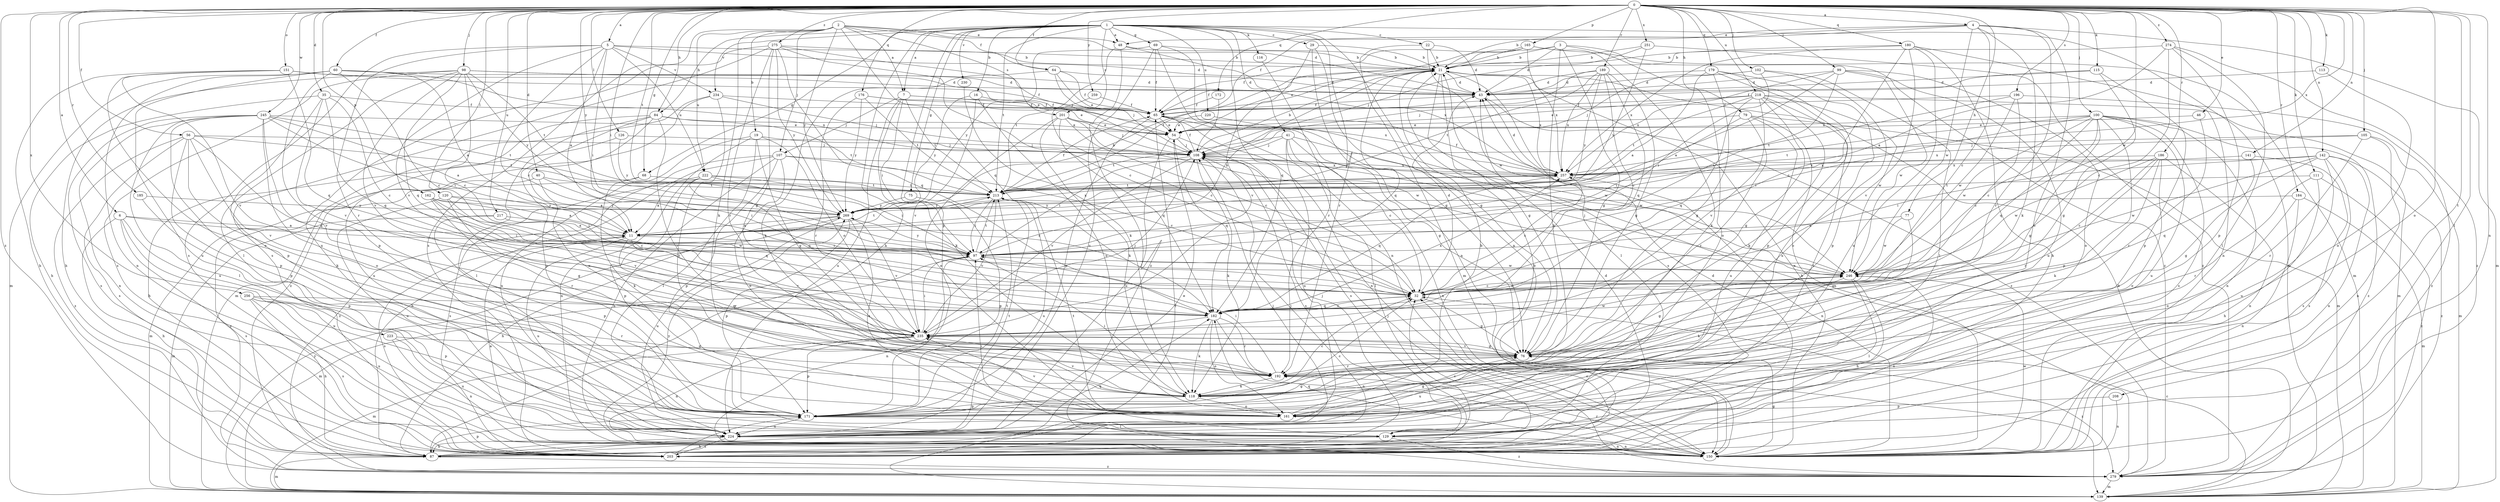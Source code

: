 strict digraph  {
0;
1;
2;
3;
4;
5;
6;
7;
11;
16;
19;
21;
22;
29;
32;
35;
40;
41;
43;
46;
48;
54;
56;
60;
64;
65;
68;
69;
75;
76;
77;
79;
84;
87;
97;
98;
99;
100;
102;
105;
107;
108;
111;
113;
115;
116;
118;
120;
126;
129;
139;
141;
142;
150;
151;
161;
162;
165;
171;
172;
176;
179;
180;
182;
184;
185;
186;
189;
192;
196;
201;
203;
208;
213;
217;
218;
220;
222;
223;
224;
230;
234;
235;
245;
246;
251;
256;
257;
259;
269;
274;
275;
279;
0 -> 4  [label=a];
0 -> 5  [label=a];
0 -> 6  [label=a];
0 -> 35  [label=d];
0 -> 40  [label=d];
0 -> 46  [label=e];
0 -> 56  [label=f];
0 -> 60  [label=f];
0 -> 64  [label=f];
0 -> 68  [label=g];
0 -> 77  [label=h];
0 -> 79  [label=h];
0 -> 84  [label=h];
0 -> 97  [label=i];
0 -> 98  [label=j];
0 -> 99  [label=j];
0 -> 100  [label=j];
0 -> 102  [label=j];
0 -> 105  [label=j];
0 -> 111  [label=k];
0 -> 113  [label=k];
0 -> 115  [label=k];
0 -> 120  [label=l];
0 -> 126  [label=l];
0 -> 129  [label=l];
0 -> 141  [label=n];
0 -> 142  [label=n];
0 -> 150  [label=n];
0 -> 151  [label=o];
0 -> 161  [label=o];
0 -> 162  [label=p];
0 -> 165  [label=p];
0 -> 172  [label=q];
0 -> 176  [label=q];
0 -> 179  [label=q];
0 -> 180  [label=q];
0 -> 184  [label=r];
0 -> 185  [label=r];
0 -> 186  [label=r];
0 -> 189  [label=r];
0 -> 196  [label=s];
0 -> 208  [label=t];
0 -> 213  [label=t];
0 -> 217  [label=u];
0 -> 218  [label=u];
0 -> 245  [label=w];
0 -> 246  [label=w];
0 -> 251  [label=x];
0 -> 256  [label=x];
0 -> 257  [label=x];
0 -> 259  [label=y];
0 -> 269  [label=y];
0 -> 274  [label=z];
0 -> 275  [label=z];
0 -> 279  [label=z];
1 -> 7  [label=a];
1 -> 16  [label=b];
1 -> 22  [label=c];
1 -> 29  [label=c];
1 -> 41  [label=d];
1 -> 48  [label=e];
1 -> 68  [label=g];
1 -> 69  [label=g];
1 -> 75  [label=g];
1 -> 84  [label=h];
1 -> 87  [label=h];
1 -> 116  [label=k];
1 -> 139  [label=m];
1 -> 150  [label=n];
1 -> 171  [label=p];
1 -> 182  [label=q];
1 -> 192  [label=r];
1 -> 201  [label=s];
1 -> 213  [label=t];
1 -> 220  [label=u];
1 -> 230  [label=v];
1 -> 234  [label=v];
2 -> 7  [label=a];
2 -> 19  [label=b];
2 -> 43  [label=d];
2 -> 48  [label=e];
2 -> 64  [label=f];
2 -> 107  [label=j];
2 -> 118  [label=k];
2 -> 182  [label=q];
2 -> 201  [label=s];
2 -> 203  [label=s];
2 -> 222  [label=u];
2 -> 269  [label=y];
3 -> 21  [label=b];
3 -> 43  [label=d];
3 -> 76  [label=g];
3 -> 118  [label=k];
3 -> 161  [label=o];
3 -> 213  [label=t];
3 -> 279  [label=z];
4 -> 21  [label=b];
4 -> 32  [label=c];
4 -> 48  [label=e];
4 -> 65  [label=f];
4 -> 118  [label=k];
4 -> 139  [label=m];
4 -> 161  [label=o];
4 -> 192  [label=r];
4 -> 246  [label=w];
5 -> 11  [label=a];
5 -> 21  [label=b];
5 -> 32  [label=c];
5 -> 43  [label=d];
5 -> 97  [label=i];
5 -> 192  [label=r];
5 -> 203  [label=s];
5 -> 222  [label=u];
5 -> 234  [label=v];
5 -> 235  [label=v];
6 -> 11  [label=a];
6 -> 87  [label=h];
6 -> 97  [label=i];
6 -> 203  [label=s];
6 -> 223  [label=u];
6 -> 224  [label=u];
7 -> 54  [label=e];
7 -> 65  [label=f];
7 -> 97  [label=i];
7 -> 107  [label=j];
7 -> 118  [label=k];
7 -> 213  [label=t];
7 -> 224  [label=u];
11 -> 97  [label=i];
11 -> 192  [label=r];
11 -> 203  [label=s];
11 -> 213  [label=t];
11 -> 224  [label=u];
11 -> 235  [label=v];
16 -> 65  [label=f];
16 -> 161  [label=o];
16 -> 235  [label=v];
16 -> 269  [label=y];
19 -> 76  [label=g];
19 -> 108  [label=j];
19 -> 129  [label=l];
19 -> 150  [label=n];
19 -> 224  [label=u];
19 -> 235  [label=o];
21 -> 43  [label=d];
21 -> 65  [label=f];
21 -> 76  [label=g];
21 -> 129  [label=l];
21 -> 150  [label=n];
21 -> 182  [label=q];
21 -> 203  [label=s];
21 -> 257  [label=x];
22 -> 21  [label=b];
22 -> 43  [label=d];
22 -> 139  [label=m];
22 -> 246  [label=w];
29 -> 21  [label=b];
29 -> 76  [label=g];
29 -> 150  [label=n];
29 -> 235  [label=v];
32 -> 43  [label=d];
32 -> 76  [label=g];
32 -> 182  [label=q];
32 -> 246  [label=w];
32 -> 257  [label=x];
35 -> 32  [label=c];
35 -> 65  [label=f];
35 -> 87  [label=h];
35 -> 171  [label=p];
35 -> 182  [label=q];
35 -> 235  [label=v];
40 -> 11  [label=a];
40 -> 97  [label=i];
40 -> 139  [label=m];
40 -> 213  [label=t];
41 -> 32  [label=c];
41 -> 108  [label=j];
41 -> 129  [label=l];
41 -> 150  [label=n];
41 -> 213  [label=t];
41 -> 224  [label=u];
41 -> 246  [label=w];
43 -> 65  [label=f];
43 -> 279  [label=z];
46 -> 54  [label=e];
46 -> 192  [label=r];
48 -> 21  [label=b];
48 -> 213  [label=t];
48 -> 257  [label=x];
48 -> 279  [label=z];
54 -> 108  [label=j];
54 -> 182  [label=q];
54 -> 203  [label=s];
54 -> 224  [label=u];
56 -> 108  [label=j];
56 -> 118  [label=k];
56 -> 171  [label=p];
56 -> 182  [label=q];
56 -> 203  [label=s];
56 -> 213  [label=t];
56 -> 235  [label=v];
56 -> 279  [label=z];
60 -> 11  [label=a];
60 -> 32  [label=c];
60 -> 43  [label=d];
60 -> 139  [label=m];
60 -> 150  [label=n];
60 -> 171  [label=p];
60 -> 224  [label=u];
60 -> 257  [label=x];
64 -> 43  [label=d];
64 -> 54  [label=e];
64 -> 65  [label=f];
64 -> 108  [label=j];
64 -> 118  [label=k];
65 -> 54  [label=e];
65 -> 76  [label=g];
65 -> 150  [label=n];
65 -> 171  [label=p];
68 -> 118  [label=k];
68 -> 213  [label=t];
68 -> 279  [label=z];
69 -> 21  [label=b];
69 -> 65  [label=f];
69 -> 76  [label=g];
69 -> 150  [label=n];
69 -> 224  [label=u];
69 -> 269  [label=y];
75 -> 171  [label=p];
75 -> 269  [label=y];
76 -> 192  [label=r];
76 -> 224  [label=u];
76 -> 235  [label=v];
76 -> 279  [label=z];
77 -> 11  [label=a];
77 -> 76  [label=g];
77 -> 246  [label=w];
79 -> 54  [label=e];
79 -> 97  [label=i];
79 -> 139  [label=m];
79 -> 150  [label=n];
79 -> 192  [label=r];
79 -> 224  [label=u];
84 -> 54  [label=e];
84 -> 129  [label=l];
84 -> 161  [label=o];
84 -> 171  [label=p];
84 -> 192  [label=r];
84 -> 213  [label=t];
84 -> 224  [label=u];
87 -> 21  [label=b];
87 -> 32  [label=c];
87 -> 43  [label=d];
87 -> 54  [label=e];
87 -> 108  [label=j];
87 -> 139  [label=m];
87 -> 171  [label=p];
87 -> 182  [label=q];
87 -> 279  [label=z];
97 -> 21  [label=b];
97 -> 139  [label=m];
97 -> 150  [label=n];
97 -> 213  [label=t];
97 -> 246  [label=w];
97 -> 269  [label=y];
98 -> 32  [label=c];
98 -> 43  [label=d];
98 -> 54  [label=e];
98 -> 87  [label=h];
98 -> 129  [label=l];
98 -> 182  [label=q];
98 -> 203  [label=s];
98 -> 213  [label=t];
98 -> 235  [label=v];
98 -> 269  [label=y];
99 -> 11  [label=a];
99 -> 43  [label=d];
99 -> 97  [label=i];
99 -> 161  [label=o];
99 -> 224  [label=u];
99 -> 246  [label=w];
99 -> 257  [label=x];
100 -> 32  [label=c];
100 -> 54  [label=e];
100 -> 76  [label=g];
100 -> 97  [label=i];
100 -> 150  [label=n];
100 -> 171  [label=p];
100 -> 182  [label=q];
100 -> 203  [label=s];
100 -> 213  [label=t];
100 -> 224  [label=u];
100 -> 246  [label=w];
100 -> 279  [label=z];
102 -> 43  [label=d];
102 -> 97  [label=i];
102 -> 108  [label=j];
102 -> 129  [label=l];
102 -> 171  [label=p];
105 -> 108  [label=j];
105 -> 139  [label=m];
105 -> 150  [label=n];
105 -> 192  [label=r];
105 -> 257  [label=x];
107 -> 32  [label=c];
107 -> 87  [label=h];
107 -> 150  [label=n];
107 -> 161  [label=o];
107 -> 171  [label=p];
107 -> 257  [label=x];
107 -> 279  [label=z];
108 -> 21  [label=b];
108 -> 65  [label=f];
108 -> 97  [label=i];
108 -> 118  [label=k];
108 -> 203  [label=s];
108 -> 235  [label=v];
108 -> 257  [label=x];
111 -> 87  [label=h];
111 -> 192  [label=r];
111 -> 213  [label=t];
111 -> 279  [label=z];
113 -> 43  [label=d];
113 -> 161  [label=o];
115 -> 43  [label=d];
115 -> 65  [label=f];
115 -> 76  [label=g];
115 -> 171  [label=p];
116 -> 192  [label=r];
118 -> 32  [label=c];
118 -> 97  [label=i];
118 -> 161  [label=o];
118 -> 171  [label=p];
118 -> 235  [label=v];
120 -> 11  [label=a];
120 -> 76  [label=g];
120 -> 182  [label=q];
120 -> 224  [label=u];
120 -> 269  [label=y];
126 -> 87  [label=h];
126 -> 108  [label=j];
126 -> 269  [label=y];
129 -> 87  [label=h];
129 -> 97  [label=i];
129 -> 108  [label=j];
129 -> 150  [label=n];
129 -> 213  [label=t];
129 -> 279  [label=z];
139 -> 21  [label=b];
139 -> 32  [label=c];
139 -> 65  [label=f];
139 -> 269  [label=y];
141 -> 76  [label=g];
141 -> 203  [label=s];
141 -> 257  [label=x];
142 -> 97  [label=i];
142 -> 150  [label=n];
142 -> 182  [label=q];
142 -> 203  [label=s];
142 -> 224  [label=u];
142 -> 246  [label=w];
142 -> 257  [label=x];
142 -> 279  [label=z];
150 -> 11  [label=a];
150 -> 76  [label=g];
150 -> 182  [label=q];
150 -> 192  [label=r];
150 -> 246  [label=w];
150 -> 269  [label=y];
151 -> 43  [label=d];
151 -> 65  [label=f];
151 -> 87  [label=h];
151 -> 161  [label=o];
151 -> 182  [label=q];
151 -> 235  [label=v];
161 -> 21  [label=b];
161 -> 76  [label=g];
161 -> 235  [label=v];
162 -> 32  [label=c];
162 -> 97  [label=i];
162 -> 192  [label=r];
162 -> 235  [label=v];
162 -> 269  [label=y];
165 -> 21  [label=b];
165 -> 54  [label=e];
165 -> 65  [label=f];
165 -> 118  [label=k];
165 -> 139  [label=m];
165 -> 257  [label=x];
171 -> 32  [label=c];
171 -> 76  [label=g];
171 -> 129  [label=l];
171 -> 213  [label=t];
171 -> 224  [label=u];
172 -> 65  [label=f];
172 -> 108  [label=j];
176 -> 65  [label=f];
176 -> 192  [label=r];
176 -> 213  [label=t];
176 -> 257  [label=x];
176 -> 269  [label=y];
179 -> 11  [label=a];
179 -> 43  [label=d];
179 -> 76  [label=g];
179 -> 161  [label=o];
179 -> 171  [label=p];
179 -> 224  [label=u];
180 -> 21  [label=b];
180 -> 32  [label=c];
180 -> 87  [label=h];
180 -> 150  [label=n];
180 -> 224  [label=u];
180 -> 235  [label=v];
180 -> 257  [label=x];
182 -> 32  [label=c];
182 -> 118  [label=k];
182 -> 150  [label=n];
182 -> 161  [label=o];
182 -> 192  [label=r];
182 -> 235  [label=v];
182 -> 257  [label=x];
184 -> 139  [label=m];
184 -> 150  [label=n];
184 -> 161  [label=o];
184 -> 269  [label=y];
185 -> 171  [label=p];
185 -> 269  [label=y];
186 -> 32  [label=c];
186 -> 118  [label=k];
186 -> 150  [label=n];
186 -> 161  [label=o];
186 -> 192  [label=r];
186 -> 246  [label=w];
186 -> 257  [label=x];
189 -> 32  [label=c];
189 -> 43  [label=d];
189 -> 76  [label=g];
189 -> 108  [label=j];
189 -> 182  [label=q];
189 -> 213  [label=t];
189 -> 257  [label=x];
189 -> 269  [label=y];
192 -> 97  [label=i];
192 -> 118  [label=k];
196 -> 32  [label=c];
196 -> 65  [label=f];
196 -> 213  [label=t];
196 -> 246  [label=w];
196 -> 279  [label=z];
201 -> 32  [label=c];
201 -> 54  [label=e];
201 -> 108  [label=j];
201 -> 118  [label=k];
201 -> 161  [label=o];
201 -> 182  [label=q];
201 -> 246  [label=w];
203 -> 32  [label=c];
203 -> 43  [label=d];
203 -> 108  [label=j];
203 -> 171  [label=p];
208 -> 150  [label=n];
208 -> 171  [label=p];
213 -> 65  [label=f];
213 -> 97  [label=i];
213 -> 224  [label=u];
213 -> 235  [label=v];
213 -> 269  [label=y];
217 -> 11  [label=a];
217 -> 139  [label=m];
217 -> 171  [label=p];
217 -> 246  [label=w];
218 -> 54  [label=e];
218 -> 65  [label=f];
218 -> 76  [label=g];
218 -> 118  [label=k];
218 -> 129  [label=l];
218 -> 139  [label=m];
218 -> 182  [label=q];
218 -> 213  [label=t];
218 -> 235  [label=v];
218 -> 246  [label=w];
220 -> 54  [label=e];
220 -> 246  [label=w];
222 -> 11  [label=a];
222 -> 32  [label=c];
222 -> 97  [label=i];
222 -> 171  [label=p];
222 -> 182  [label=q];
222 -> 203  [label=s];
222 -> 213  [label=t];
223 -> 76  [label=g];
223 -> 150  [label=n];
223 -> 224  [label=u];
224 -> 87  [label=h];
224 -> 150  [label=n];
224 -> 203  [label=s];
224 -> 213  [label=t];
230 -> 118  [label=k];
234 -> 65  [label=f];
234 -> 108  [label=j];
234 -> 139  [label=m];
234 -> 161  [label=o];
234 -> 279  [label=z];
235 -> 76  [label=g];
235 -> 97  [label=i];
235 -> 108  [label=j];
235 -> 139  [label=m];
235 -> 150  [label=n];
235 -> 171  [label=p];
235 -> 246  [label=w];
245 -> 11  [label=a];
245 -> 54  [label=e];
245 -> 97  [label=i];
245 -> 129  [label=l];
245 -> 150  [label=n];
245 -> 161  [label=o];
245 -> 171  [label=p];
245 -> 203  [label=s];
245 -> 213  [label=t];
245 -> 235  [label=v];
246 -> 32  [label=c];
246 -> 76  [label=g];
246 -> 87  [label=h];
246 -> 108  [label=j];
246 -> 118  [label=k];
246 -> 129  [label=l];
246 -> 203  [label=s];
251 -> 21  [label=b];
251 -> 108  [label=j];
251 -> 269  [label=y];
251 -> 279  [label=z];
256 -> 87  [label=h];
256 -> 171  [label=p];
256 -> 182  [label=q];
256 -> 192  [label=r];
256 -> 203  [label=s];
256 -> 224  [label=u];
257 -> 43  [label=d];
257 -> 65  [label=f];
257 -> 150  [label=n];
257 -> 182  [label=q];
257 -> 213  [label=t];
259 -> 32  [label=c];
259 -> 65  [label=f];
269 -> 11  [label=a];
269 -> 21  [label=b];
269 -> 87  [label=h];
269 -> 161  [label=o];
269 -> 171  [label=p];
269 -> 224  [label=u];
269 -> 235  [label=v];
269 -> 257  [label=x];
274 -> 11  [label=a];
274 -> 21  [label=b];
274 -> 32  [label=c];
274 -> 129  [label=l];
274 -> 171  [label=p];
274 -> 279  [label=z];
275 -> 21  [label=b];
275 -> 32  [label=c];
275 -> 76  [label=g];
275 -> 108  [label=j];
275 -> 182  [label=q];
275 -> 192  [label=r];
275 -> 203  [label=s];
275 -> 224  [label=u];
275 -> 269  [label=y];
279 -> 21  [label=b];
279 -> 108  [label=j];
279 -> 139  [label=m];
}
